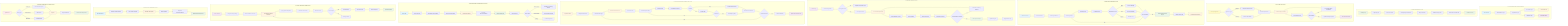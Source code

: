graph TB
    subgraph "1. SYSTEM ARCHITECTURE OVERVIEW"
        A[User Interface] --> B[Authentication Layer]
        B --> C[Application Logic]
        C --> D[AI Service Layer]
        C --> E[Database Layer]
        D --> F[IBM Granite API]
        E --> G[Firebase/Firestore]
        
        style A fill:#e1f5fe
        style F fill:#fff3e0
        style G fill:#f3e5f5
    end

    subgraph "2. USER ONBOARDING FLOW"
        H[Landing Page] --> I[Sign Up/Login]
        I --> J[Welcome Tutorial]
        J --> K[Learning Style Assessment]
        K --> L[Subject Selection]
        L --> M[Initial Knowledge Test]
        M --> N[Generate Personal Profile]
        N --> O[Dashboard Setup]
        
        style H fill:#e8f5e8
        style O fill:#e8f5e8
    end

    subgraph "3. AI TUTOR CHAT FLOW"
        P[User Input Question] --> Q{Question Type?}
        Q -->|Concept| R[Retrieve User Profile]
        Q -->|Problem| S[Analyze Problem Context]
        R --> T[Generate Explanation]
        S --> T
        T --> U[AI Processing via Granite]
        U --> V[Generate Response]
        V --> W{User Satisfied?}
        W -->|No| X[Provide Alternative Explanation]
        W -->|Yes| Y[Update Learning Progress]
        X --> U
        Y --> Z[Store Interaction Data]
        
        style P fill:#fff9c4
        style U fill:#fff3e0
        style Z fill:#f3e5f5
    end

    subgraph "4. ADAPTIVE ASSESSMENT FLOW"
        AA[Start Assessment] --> BB[Load User Profile]
        BB --> CC[Select Question Pool]
        CC --> DD[Present Question]
        DD --> EE[User Response]
        EE --> FF[Evaluate Answer]
        FF --> GG{Performance Level?}
        GG -->|High| HH[Increase Difficulty]
        GG -->|Low| II[Decrease Difficulty]
        GG -->|Optimal| JJ[Maintain Level]
        HH --> KK{More Questions?}
        II --> KK
        JJ --> KK
        KK -->|Yes| DD
        KK -->|No| LL[Generate Assessment Report]
        LL --> MM[Update User Profile]
        MM --> NN[Recommend Next Topics]
        
        style AA fill:#e3f2fd
        style LL fill:#e8f5e8
        style NN fill:#fff3e0
    end

    subgraph "5. LEARNING MODULE FLOW"
        OO[Select Topic] --> PP[Check Prerequisites]
        PP --> QQ{Prerequisites Met?}
        QQ -->|No| RR[Suggest Prerequisite Topics]
        QQ -->|Yes| SS[Load Topic Content]
        SS --> TT[AI Generates Explanation]
        TT --> UU[Present Multiple Formats]
        UU --> VV[User Interaction]
        VV --> WW[Practice Problems]
        WW --> XX[Immediate Feedback]
        XX --> YY{Understanding Confirmed?}
        YY -->|No| ZZ[Alternative Teaching Method]
        YY -->|Yes| AAA[Mark Topic Complete]
        ZZ --> TT
        AAA --> BBB[Update Progress]
        BBB --> CCC[Suggest Next Topic]
        
        style OO fill:#f3e5f5
        style TT fill:#fff3e0
        style AAA fill:#e8f5e8
    end

    subgraph "6. PRACTICE PROBLEM GENERATOR FLOW"
        DDD[Request Practice] --> EEE[Analyze Current Level]
        EEE --> FFF[Select Problem Type]
        FFF --> GGG[Generate Problem via AI]
        GGG --> HHH[Present to User]
        HHH --> III[User Attempts Solution]
        III --> JJJ[Submit Answer]
        JJJ --> KKK[AI Evaluates Response]
        KKK --> LLL{Correct?}
        LLL -->|Yes| MMM[Positive Reinforcement]
        LLL -->|No| NNN[Provide Hints]
        MMM --> OOO[Generate Next Problem]
        NNN --> PPP{Hint Used?}
        PPP -->|Yes| QQQ[Show Step-by-Step]
        PPP -->|No| III
        QQQ --> OOO
        OOO --> RRR{Continue Practice?}
        RRR -->|Yes| FFF
        RRR -->|No| SSS[Session Summary]
        SSS --> TTT[Update Performance Data]
        
        style DDD fill:#fff3e0
        style GGG fill:#fff3e0
        style TTT fill:#f3e5f5
    end

    subgraph "7. PERSONALIZED DASHBOARD DATA FLOW"
        UUU[User Login] --> VVV[Fetch User Data]
        VVV --> WWW[Calculate Progress Metrics]
        WWW --> XXX[Generate Visualizations]
        XXX --> YYY[AI Analyzes Patterns]
        YYY --> ZZZ[Generate Recommendations]
        ZZZ --> AAAA[Display Dashboard]
        AAAA --> BBBB[User Interaction]
        BBBB --> CCCC{Action Type?}
        CCCC -->|Start Learning| DDDD[Navigate to Learning Module]
        CCCC -->|View Progress| EEEE[Show Detailed Analytics]
        CCCC -->|Settings| FFFF[Profile Management]
        
        style UUU fill:#e1f5fe
        style YYY fill:#fff3e0
        style AAAA fill:#e8f5e8
    end

    subgraph "8. STUDY SESSION PLANNER FLOW"
        GGGG[Access Planner] --> HHHH[Analyze Learning History]
        HHHH --> IIII[Check Available Time Slots]
        IIII --> JJJJ[AI Calculates Optimal Schedule]
        JJJJ --> KKKK[Apply Spaced Repetition]
        KKKK --> LLLL[Generate Session Plan]
        LLLL --> MMMM[Present to User]
        MMMM --> NNNN{User Accepts?}
        NNNN -->|Yes| OOOO[Set Reminders]
        NNNN -->|No| PPPP[Modify Schedule]
        PPPP --> JJJJ
        OOOO --> QQQQ[Execute Session]
        QQQQ --> RRRR[Track Completion]
        RRRR --> SSSS[Update Algorithm]
        
        style GGGG fill:#f3e5f5
        style JJJJ fill:#fff3e0
        style SSSS fill:#e8f5e8
    end

    subgraph "9. DATA FLOW & FEEDBACK LOOP"
        TTTT[User Interactions] --> UUUU[Real-time Data Collection]
        UUUU --> VVVV[Performance Analytics]
        VVVV --> WWWW[AI Pattern Recognition]
        WWWW --> XXXX[Model Updates]
        XXXX --> YYYY[Improved Recommendations]
        YYYY --> ZZZZ[Enhanced User Experience]
        ZZZZ --> TTTT
        
        style TTTT fill:#e1f5fe
        style WWWW fill:#fff3e0
        style ZZZZ fill:#e8f5e8
    end

    subgraph "10. ERROR HANDLING & FALLBACK FLOW"
        AAAAA[System Error] --> BBBBB{Error Type?}
        BBBBB -->|AI API Error| CCCCC[Use Cached Response]
        BBBBB -->|Network Error| DDDDD[Offline Mode]
        BBBBB -->|Data Error| EEEEE[Default Fallback]
        CCCCC --> FFFFF[Log Error]
        DDDDD --> FFFFF
        EEEEE --> FFFFF
        FFFFF --> GGGGG[Retry Mechanism]
        GGGGG --> HHHHH[Restore Normal Operation]
        
        style AAAAA fill:#ffebee
        style FFFFF fill:#fff3e0
        style HHHHH fill:#e8f5e8
    end